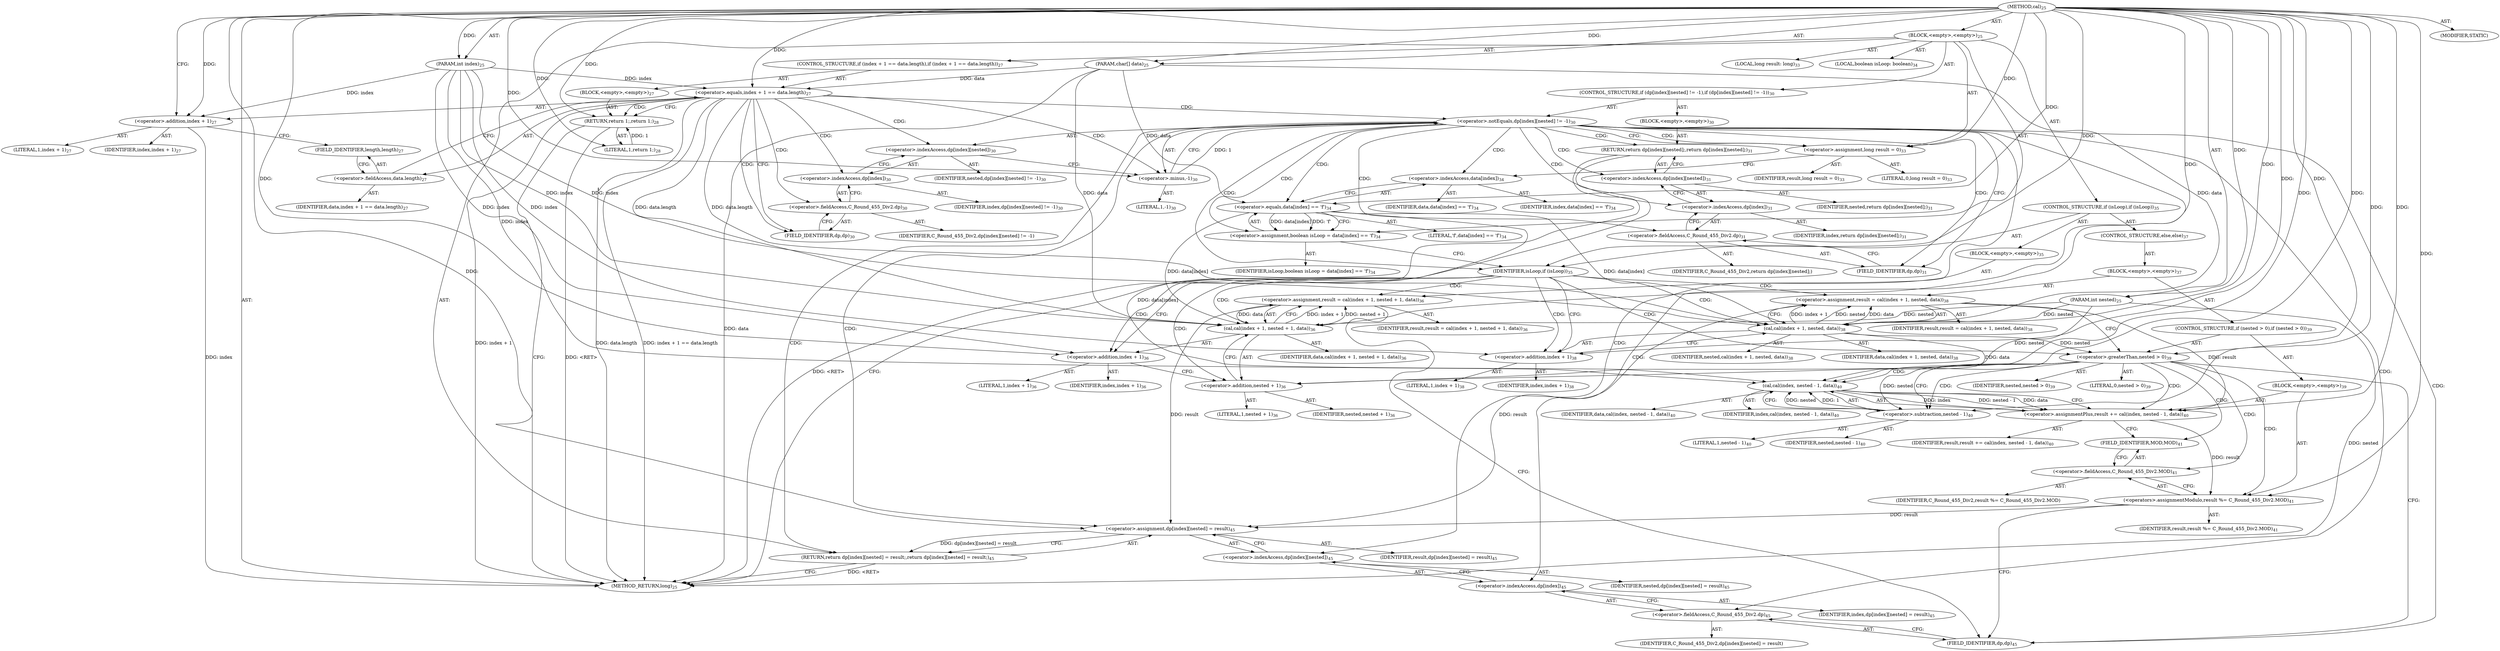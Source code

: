 digraph "cal" {  
"113" [label = <(METHOD,cal)<SUB>25</SUB>> ]
"114" [label = <(PARAM,int index)<SUB>25</SUB>> ]
"115" [label = <(PARAM,int nested)<SUB>25</SUB>> ]
"116" [label = <(PARAM,char[] data)<SUB>25</SUB>> ]
"117" [label = <(BLOCK,&lt;empty&gt;,&lt;empty&gt;)<SUB>25</SUB>> ]
"118" [label = <(CONTROL_STRUCTURE,if (index + 1 == data.length),if (index + 1 == data.length))<SUB>27</SUB>> ]
"119" [label = <(&lt;operator&gt;.equals,index + 1 == data.length)<SUB>27</SUB>> ]
"120" [label = <(&lt;operator&gt;.addition,index + 1)<SUB>27</SUB>> ]
"121" [label = <(IDENTIFIER,index,index + 1)<SUB>27</SUB>> ]
"122" [label = <(LITERAL,1,index + 1)<SUB>27</SUB>> ]
"123" [label = <(&lt;operator&gt;.fieldAccess,data.length)<SUB>27</SUB>> ]
"124" [label = <(IDENTIFIER,data,index + 1 == data.length)<SUB>27</SUB>> ]
"125" [label = <(FIELD_IDENTIFIER,length,length)<SUB>27</SUB>> ]
"126" [label = <(BLOCK,&lt;empty&gt;,&lt;empty&gt;)<SUB>27</SUB>> ]
"127" [label = <(RETURN,return 1;,return 1;)<SUB>28</SUB>> ]
"128" [label = <(LITERAL,1,return 1;)<SUB>28</SUB>> ]
"129" [label = <(CONTROL_STRUCTURE,if (dp[index][nested] != -1),if (dp[index][nested] != -1))<SUB>30</SUB>> ]
"130" [label = <(&lt;operator&gt;.notEquals,dp[index][nested] != -1)<SUB>30</SUB>> ]
"131" [label = <(&lt;operator&gt;.indexAccess,dp[index][nested])<SUB>30</SUB>> ]
"132" [label = <(&lt;operator&gt;.indexAccess,dp[index])<SUB>30</SUB>> ]
"133" [label = <(&lt;operator&gt;.fieldAccess,C_Round_455_Div2.dp)<SUB>30</SUB>> ]
"134" [label = <(IDENTIFIER,C_Round_455_Div2,dp[index][nested] != -1)> ]
"135" [label = <(FIELD_IDENTIFIER,dp,dp)<SUB>30</SUB>> ]
"136" [label = <(IDENTIFIER,index,dp[index][nested] != -1)<SUB>30</SUB>> ]
"137" [label = <(IDENTIFIER,nested,dp[index][nested] != -1)<SUB>30</SUB>> ]
"138" [label = <(&lt;operator&gt;.minus,-1)<SUB>30</SUB>> ]
"139" [label = <(LITERAL,1,-1)<SUB>30</SUB>> ]
"140" [label = <(BLOCK,&lt;empty&gt;,&lt;empty&gt;)<SUB>30</SUB>> ]
"141" [label = <(RETURN,return dp[index][nested];,return dp[index][nested];)<SUB>31</SUB>> ]
"142" [label = <(&lt;operator&gt;.indexAccess,dp[index][nested])<SUB>31</SUB>> ]
"143" [label = <(&lt;operator&gt;.indexAccess,dp[index])<SUB>31</SUB>> ]
"144" [label = <(&lt;operator&gt;.fieldAccess,C_Round_455_Div2.dp)<SUB>31</SUB>> ]
"145" [label = <(IDENTIFIER,C_Round_455_Div2,return dp[index][nested];)> ]
"146" [label = <(FIELD_IDENTIFIER,dp,dp)<SUB>31</SUB>> ]
"147" [label = <(IDENTIFIER,index,return dp[index][nested];)<SUB>31</SUB>> ]
"148" [label = <(IDENTIFIER,nested,return dp[index][nested];)<SUB>31</SUB>> ]
"149" [label = <(LOCAL,long result: long)<SUB>33</SUB>> ]
"150" [label = <(&lt;operator&gt;.assignment,long result = 0)<SUB>33</SUB>> ]
"151" [label = <(IDENTIFIER,result,long result = 0)<SUB>33</SUB>> ]
"152" [label = <(LITERAL,0,long result = 0)<SUB>33</SUB>> ]
"153" [label = <(LOCAL,boolean isLoop: boolean)<SUB>34</SUB>> ]
"154" [label = <(&lt;operator&gt;.assignment,boolean isLoop = data[index] == 'f')<SUB>34</SUB>> ]
"155" [label = <(IDENTIFIER,isLoop,boolean isLoop = data[index] == 'f')<SUB>34</SUB>> ]
"156" [label = <(&lt;operator&gt;.equals,data[index] == 'f')<SUB>34</SUB>> ]
"157" [label = <(&lt;operator&gt;.indexAccess,data[index])<SUB>34</SUB>> ]
"158" [label = <(IDENTIFIER,data,data[index] == 'f')<SUB>34</SUB>> ]
"159" [label = <(IDENTIFIER,index,data[index] == 'f')<SUB>34</SUB>> ]
"160" [label = <(LITERAL,'f',data[index] == 'f')<SUB>34</SUB>> ]
"161" [label = <(CONTROL_STRUCTURE,if (isLoop),if (isLoop))<SUB>35</SUB>> ]
"162" [label = <(IDENTIFIER,isLoop,if (isLoop))<SUB>35</SUB>> ]
"163" [label = <(BLOCK,&lt;empty&gt;,&lt;empty&gt;)<SUB>35</SUB>> ]
"164" [label = <(&lt;operator&gt;.assignment,result = cal(index + 1, nested + 1, data))<SUB>36</SUB>> ]
"165" [label = <(IDENTIFIER,result,result = cal(index + 1, nested + 1, data))<SUB>36</SUB>> ]
"166" [label = <(cal,cal(index + 1, nested + 1, data))<SUB>36</SUB>> ]
"167" [label = <(&lt;operator&gt;.addition,index + 1)<SUB>36</SUB>> ]
"168" [label = <(IDENTIFIER,index,index + 1)<SUB>36</SUB>> ]
"169" [label = <(LITERAL,1,index + 1)<SUB>36</SUB>> ]
"170" [label = <(&lt;operator&gt;.addition,nested + 1)<SUB>36</SUB>> ]
"171" [label = <(IDENTIFIER,nested,nested + 1)<SUB>36</SUB>> ]
"172" [label = <(LITERAL,1,nested + 1)<SUB>36</SUB>> ]
"173" [label = <(IDENTIFIER,data,cal(index + 1, nested + 1, data))<SUB>36</SUB>> ]
"174" [label = <(CONTROL_STRUCTURE,else,else)<SUB>37</SUB>> ]
"175" [label = <(BLOCK,&lt;empty&gt;,&lt;empty&gt;)<SUB>37</SUB>> ]
"176" [label = <(&lt;operator&gt;.assignment,result = cal(index + 1, nested, data))<SUB>38</SUB>> ]
"177" [label = <(IDENTIFIER,result,result = cal(index + 1, nested, data))<SUB>38</SUB>> ]
"178" [label = <(cal,cal(index + 1, nested, data))<SUB>38</SUB>> ]
"179" [label = <(&lt;operator&gt;.addition,index + 1)<SUB>38</SUB>> ]
"180" [label = <(IDENTIFIER,index,index + 1)<SUB>38</SUB>> ]
"181" [label = <(LITERAL,1,index + 1)<SUB>38</SUB>> ]
"182" [label = <(IDENTIFIER,nested,cal(index + 1, nested, data))<SUB>38</SUB>> ]
"183" [label = <(IDENTIFIER,data,cal(index + 1, nested, data))<SUB>38</SUB>> ]
"184" [label = <(CONTROL_STRUCTURE,if (nested &gt; 0),if (nested &gt; 0))<SUB>39</SUB>> ]
"185" [label = <(&lt;operator&gt;.greaterThan,nested &gt; 0)<SUB>39</SUB>> ]
"186" [label = <(IDENTIFIER,nested,nested &gt; 0)<SUB>39</SUB>> ]
"187" [label = <(LITERAL,0,nested &gt; 0)<SUB>39</SUB>> ]
"188" [label = <(BLOCK,&lt;empty&gt;,&lt;empty&gt;)<SUB>39</SUB>> ]
"189" [label = <(&lt;operator&gt;.assignmentPlus,result += cal(index, nested - 1, data))<SUB>40</SUB>> ]
"190" [label = <(IDENTIFIER,result,result += cal(index, nested - 1, data))<SUB>40</SUB>> ]
"191" [label = <(cal,cal(index, nested - 1, data))<SUB>40</SUB>> ]
"192" [label = <(IDENTIFIER,index,cal(index, nested - 1, data))<SUB>40</SUB>> ]
"193" [label = <(&lt;operator&gt;.subtraction,nested - 1)<SUB>40</SUB>> ]
"194" [label = <(IDENTIFIER,nested,nested - 1)<SUB>40</SUB>> ]
"195" [label = <(LITERAL,1,nested - 1)<SUB>40</SUB>> ]
"196" [label = <(IDENTIFIER,data,cal(index, nested - 1, data))<SUB>40</SUB>> ]
"197" [label = <(&lt;operators&gt;.assignmentModulo,result %= C_Round_455_Div2.MOD)<SUB>41</SUB>> ]
"198" [label = <(IDENTIFIER,result,result %= C_Round_455_Div2.MOD)<SUB>41</SUB>> ]
"199" [label = <(&lt;operator&gt;.fieldAccess,C_Round_455_Div2.MOD)<SUB>41</SUB>> ]
"200" [label = <(IDENTIFIER,C_Round_455_Div2,result %= C_Round_455_Div2.MOD)> ]
"201" [label = <(FIELD_IDENTIFIER,MOD,MOD)<SUB>41</SUB>> ]
"202" [label = <(RETURN,return dp[index][nested] = result;,return dp[index][nested] = result;)<SUB>45</SUB>> ]
"203" [label = <(&lt;operator&gt;.assignment,dp[index][nested] = result)<SUB>45</SUB>> ]
"204" [label = <(&lt;operator&gt;.indexAccess,dp[index][nested])<SUB>45</SUB>> ]
"205" [label = <(&lt;operator&gt;.indexAccess,dp[index])<SUB>45</SUB>> ]
"206" [label = <(&lt;operator&gt;.fieldAccess,C_Round_455_Div2.dp)<SUB>45</SUB>> ]
"207" [label = <(IDENTIFIER,C_Round_455_Div2,dp[index][nested] = result)> ]
"208" [label = <(FIELD_IDENTIFIER,dp,dp)<SUB>45</SUB>> ]
"209" [label = <(IDENTIFIER,index,dp[index][nested] = result)<SUB>45</SUB>> ]
"210" [label = <(IDENTIFIER,nested,dp[index][nested] = result)<SUB>45</SUB>> ]
"211" [label = <(IDENTIFIER,result,dp[index][nested] = result)<SUB>45</SUB>> ]
"212" [label = <(MODIFIER,STATIC)> ]
"213" [label = <(METHOD_RETURN,long)<SUB>25</SUB>> ]
  "113" -> "114"  [ label = "AST: "] 
  "113" -> "115"  [ label = "AST: "] 
  "113" -> "116"  [ label = "AST: "] 
  "113" -> "117"  [ label = "AST: "] 
  "113" -> "212"  [ label = "AST: "] 
  "113" -> "213"  [ label = "AST: "] 
  "117" -> "118"  [ label = "AST: "] 
  "117" -> "129"  [ label = "AST: "] 
  "117" -> "149"  [ label = "AST: "] 
  "117" -> "150"  [ label = "AST: "] 
  "117" -> "153"  [ label = "AST: "] 
  "117" -> "154"  [ label = "AST: "] 
  "117" -> "161"  [ label = "AST: "] 
  "117" -> "202"  [ label = "AST: "] 
  "118" -> "119"  [ label = "AST: "] 
  "118" -> "126"  [ label = "AST: "] 
  "119" -> "120"  [ label = "AST: "] 
  "119" -> "123"  [ label = "AST: "] 
  "120" -> "121"  [ label = "AST: "] 
  "120" -> "122"  [ label = "AST: "] 
  "123" -> "124"  [ label = "AST: "] 
  "123" -> "125"  [ label = "AST: "] 
  "126" -> "127"  [ label = "AST: "] 
  "127" -> "128"  [ label = "AST: "] 
  "129" -> "130"  [ label = "AST: "] 
  "129" -> "140"  [ label = "AST: "] 
  "130" -> "131"  [ label = "AST: "] 
  "130" -> "138"  [ label = "AST: "] 
  "131" -> "132"  [ label = "AST: "] 
  "131" -> "137"  [ label = "AST: "] 
  "132" -> "133"  [ label = "AST: "] 
  "132" -> "136"  [ label = "AST: "] 
  "133" -> "134"  [ label = "AST: "] 
  "133" -> "135"  [ label = "AST: "] 
  "138" -> "139"  [ label = "AST: "] 
  "140" -> "141"  [ label = "AST: "] 
  "141" -> "142"  [ label = "AST: "] 
  "142" -> "143"  [ label = "AST: "] 
  "142" -> "148"  [ label = "AST: "] 
  "143" -> "144"  [ label = "AST: "] 
  "143" -> "147"  [ label = "AST: "] 
  "144" -> "145"  [ label = "AST: "] 
  "144" -> "146"  [ label = "AST: "] 
  "150" -> "151"  [ label = "AST: "] 
  "150" -> "152"  [ label = "AST: "] 
  "154" -> "155"  [ label = "AST: "] 
  "154" -> "156"  [ label = "AST: "] 
  "156" -> "157"  [ label = "AST: "] 
  "156" -> "160"  [ label = "AST: "] 
  "157" -> "158"  [ label = "AST: "] 
  "157" -> "159"  [ label = "AST: "] 
  "161" -> "162"  [ label = "AST: "] 
  "161" -> "163"  [ label = "AST: "] 
  "161" -> "174"  [ label = "AST: "] 
  "163" -> "164"  [ label = "AST: "] 
  "164" -> "165"  [ label = "AST: "] 
  "164" -> "166"  [ label = "AST: "] 
  "166" -> "167"  [ label = "AST: "] 
  "166" -> "170"  [ label = "AST: "] 
  "166" -> "173"  [ label = "AST: "] 
  "167" -> "168"  [ label = "AST: "] 
  "167" -> "169"  [ label = "AST: "] 
  "170" -> "171"  [ label = "AST: "] 
  "170" -> "172"  [ label = "AST: "] 
  "174" -> "175"  [ label = "AST: "] 
  "175" -> "176"  [ label = "AST: "] 
  "175" -> "184"  [ label = "AST: "] 
  "176" -> "177"  [ label = "AST: "] 
  "176" -> "178"  [ label = "AST: "] 
  "178" -> "179"  [ label = "AST: "] 
  "178" -> "182"  [ label = "AST: "] 
  "178" -> "183"  [ label = "AST: "] 
  "179" -> "180"  [ label = "AST: "] 
  "179" -> "181"  [ label = "AST: "] 
  "184" -> "185"  [ label = "AST: "] 
  "184" -> "188"  [ label = "AST: "] 
  "185" -> "186"  [ label = "AST: "] 
  "185" -> "187"  [ label = "AST: "] 
  "188" -> "189"  [ label = "AST: "] 
  "188" -> "197"  [ label = "AST: "] 
  "189" -> "190"  [ label = "AST: "] 
  "189" -> "191"  [ label = "AST: "] 
  "191" -> "192"  [ label = "AST: "] 
  "191" -> "193"  [ label = "AST: "] 
  "191" -> "196"  [ label = "AST: "] 
  "193" -> "194"  [ label = "AST: "] 
  "193" -> "195"  [ label = "AST: "] 
  "197" -> "198"  [ label = "AST: "] 
  "197" -> "199"  [ label = "AST: "] 
  "199" -> "200"  [ label = "AST: "] 
  "199" -> "201"  [ label = "AST: "] 
  "202" -> "203"  [ label = "AST: "] 
  "203" -> "204"  [ label = "AST: "] 
  "203" -> "211"  [ label = "AST: "] 
  "204" -> "205"  [ label = "AST: "] 
  "204" -> "210"  [ label = "AST: "] 
  "205" -> "206"  [ label = "AST: "] 
  "205" -> "209"  [ label = "AST: "] 
  "206" -> "207"  [ label = "AST: "] 
  "206" -> "208"  [ label = "AST: "] 
  "150" -> "157"  [ label = "CFG: "] 
  "154" -> "162"  [ label = "CFG: "] 
  "202" -> "213"  [ label = "CFG: "] 
  "119" -> "127"  [ label = "CFG: "] 
  "119" -> "135"  [ label = "CFG: "] 
  "130" -> "146"  [ label = "CFG: "] 
  "130" -> "150"  [ label = "CFG: "] 
  "156" -> "154"  [ label = "CFG: "] 
  "162" -> "167"  [ label = "CFG: "] 
  "162" -> "179"  [ label = "CFG: "] 
  "203" -> "202"  [ label = "CFG: "] 
  "120" -> "125"  [ label = "CFG: "] 
  "123" -> "119"  [ label = "CFG: "] 
  "127" -> "213"  [ label = "CFG: "] 
  "131" -> "138"  [ label = "CFG: "] 
  "138" -> "130"  [ label = "CFG: "] 
  "141" -> "213"  [ label = "CFG: "] 
  "157" -> "156"  [ label = "CFG: "] 
  "164" -> "208"  [ label = "CFG: "] 
  "204" -> "203"  [ label = "CFG: "] 
  "125" -> "123"  [ label = "CFG: "] 
  "132" -> "131"  [ label = "CFG: "] 
  "142" -> "141"  [ label = "CFG: "] 
  "166" -> "164"  [ label = "CFG: "] 
  "176" -> "185"  [ label = "CFG: "] 
  "205" -> "204"  [ label = "CFG: "] 
  "133" -> "132"  [ label = "CFG: "] 
  "143" -> "142"  [ label = "CFG: "] 
  "167" -> "170"  [ label = "CFG: "] 
  "170" -> "166"  [ label = "CFG: "] 
  "178" -> "176"  [ label = "CFG: "] 
  "185" -> "193"  [ label = "CFG: "] 
  "185" -> "208"  [ label = "CFG: "] 
  "206" -> "205"  [ label = "CFG: "] 
  "135" -> "133"  [ label = "CFG: "] 
  "144" -> "143"  [ label = "CFG: "] 
  "179" -> "178"  [ label = "CFG: "] 
  "189" -> "201"  [ label = "CFG: "] 
  "197" -> "208"  [ label = "CFG: "] 
  "208" -> "206"  [ label = "CFG: "] 
  "146" -> "144"  [ label = "CFG: "] 
  "191" -> "189"  [ label = "CFG: "] 
  "199" -> "197"  [ label = "CFG: "] 
  "193" -> "191"  [ label = "CFG: "] 
  "201" -> "199"  [ label = "CFG: "] 
  "113" -> "120"  [ label = "CFG: "] 
  "127" -> "213"  [ label = "DDG: &lt;RET&gt;"] 
  "141" -> "213"  [ label = "DDG: &lt;RET&gt;"] 
  "202" -> "213"  [ label = "DDG: &lt;RET&gt;"] 
  "115" -> "213"  [ label = "DDG: nested"] 
  "116" -> "213"  [ label = "DDG: data"] 
  "120" -> "213"  [ label = "DDG: index"] 
  "119" -> "213"  [ label = "DDG: index + 1"] 
  "119" -> "213"  [ label = "DDG: data.length"] 
  "119" -> "213"  [ label = "DDG: index + 1 == data.length"] 
  "113" -> "114"  [ label = "DDG: "] 
  "113" -> "115"  [ label = "DDG: "] 
  "113" -> "116"  [ label = "DDG: "] 
  "113" -> "150"  [ label = "DDG: "] 
  "156" -> "154"  [ label = "DDG: data[index]"] 
  "156" -> "154"  [ label = "DDG: 'f'"] 
  "203" -> "202"  [ label = "DDG: dp[index][nested] = result"] 
  "113" -> "162"  [ label = "DDG: "] 
  "176" -> "203"  [ label = "DDG: result"] 
  "197" -> "203"  [ label = "DDG: result"] 
  "164" -> "203"  [ label = "DDG: result"] 
  "113" -> "203"  [ label = "DDG: "] 
  "114" -> "119"  [ label = "DDG: index"] 
  "113" -> "119"  [ label = "DDG: "] 
  "116" -> "119"  [ label = "DDG: data"] 
  "128" -> "127"  [ label = "DDG: 1"] 
  "113" -> "127"  [ label = "DDG: "] 
  "138" -> "130"  [ label = "DDG: 1"] 
  "116" -> "156"  [ label = "DDG: data"] 
  "113" -> "156"  [ label = "DDG: "] 
  "166" -> "164"  [ label = "DDG: index + 1"] 
  "166" -> "164"  [ label = "DDG: nested + 1"] 
  "166" -> "164"  [ label = "DDG: data"] 
  "114" -> "120"  [ label = "DDG: index"] 
  "113" -> "120"  [ label = "DDG: "] 
  "113" -> "128"  [ label = "DDG: "] 
  "113" -> "138"  [ label = "DDG: "] 
  "178" -> "176"  [ label = "DDG: index + 1"] 
  "178" -> "176"  [ label = "DDG: nested"] 
  "178" -> "176"  [ label = "DDG: data"] 
  "113" -> "166"  [ label = "DDG: "] 
  "114" -> "166"  [ label = "DDG: index"] 
  "115" -> "166"  [ label = "DDG: nested"] 
  "116" -> "166"  [ label = "DDG: data"] 
  "119" -> "166"  [ label = "DDG: data.length"] 
  "156" -> "166"  [ label = "DDG: data[index]"] 
  "113" -> "167"  [ label = "DDG: "] 
  "114" -> "167"  [ label = "DDG: index"] 
  "115" -> "170"  [ label = "DDG: nested"] 
  "113" -> "170"  [ label = "DDG: "] 
  "113" -> "178"  [ label = "DDG: "] 
  "114" -> "178"  [ label = "DDG: index"] 
  "115" -> "178"  [ label = "DDG: nested"] 
  "116" -> "178"  [ label = "DDG: data"] 
  "119" -> "178"  [ label = "DDG: data.length"] 
  "156" -> "178"  [ label = "DDG: data[index]"] 
  "178" -> "185"  [ label = "DDG: nested"] 
  "113" -> "185"  [ label = "DDG: "] 
  "191" -> "189"  [ label = "DDG: index"] 
  "191" -> "189"  [ label = "DDG: nested - 1"] 
  "191" -> "189"  [ label = "DDG: data"] 
  "113" -> "179"  [ label = "DDG: "] 
  "114" -> "179"  [ label = "DDG: index"] 
  "176" -> "189"  [ label = "DDG: result"] 
  "113" -> "189"  [ label = "DDG: "] 
  "189" -> "197"  [ label = "DDG: result"] 
  "113" -> "197"  [ label = "DDG: "] 
  "113" -> "191"  [ label = "DDG: "] 
  "114" -> "191"  [ label = "DDG: index"] 
  "193" -> "191"  [ label = "DDG: nested"] 
  "193" -> "191"  [ label = "DDG: 1"] 
  "156" -> "191"  [ label = "DDG: data[index]"] 
  "178" -> "191"  [ label = "DDG: data"] 
  "185" -> "193"  [ label = "DDG: nested"] 
  "113" -> "193"  [ label = "DDG: "] 
  "119" -> "131"  [ label = "CDG: "] 
  "119" -> "132"  [ label = "CDG: "] 
  "119" -> "138"  [ label = "CDG: "] 
  "119" -> "130"  [ label = "CDG: "] 
  "119" -> "135"  [ label = "CDG: "] 
  "119" -> "127"  [ label = "CDG: "] 
  "119" -> "133"  [ label = "CDG: "] 
  "130" -> "141"  [ label = "CDG: "] 
  "130" -> "154"  [ label = "CDG: "] 
  "130" -> "146"  [ label = "CDG: "] 
  "130" -> "142"  [ label = "CDG: "] 
  "130" -> "150"  [ label = "CDG: "] 
  "130" -> "162"  [ label = "CDG: "] 
  "130" -> "204"  [ label = "CDG: "] 
  "130" -> "157"  [ label = "CDG: "] 
  "130" -> "144"  [ label = "CDG: "] 
  "130" -> "206"  [ label = "CDG: "] 
  "130" -> "208"  [ label = "CDG: "] 
  "130" -> "143"  [ label = "CDG: "] 
  "130" -> "202"  [ label = "CDG: "] 
  "130" -> "203"  [ label = "CDG: "] 
  "130" -> "156"  [ label = "CDG: "] 
  "130" -> "205"  [ label = "CDG: "] 
  "162" -> "167"  [ label = "CDG: "] 
  "162" -> "166"  [ label = "CDG: "] 
  "162" -> "179"  [ label = "CDG: "] 
  "162" -> "178"  [ label = "CDG: "] 
  "162" -> "185"  [ label = "CDG: "] 
  "162" -> "170"  [ label = "CDG: "] 
  "162" -> "176"  [ label = "CDG: "] 
  "162" -> "164"  [ label = "CDG: "] 
  "185" -> "193"  [ label = "CDG: "] 
  "185" -> "197"  [ label = "CDG: "] 
  "185" -> "189"  [ label = "CDG: "] 
  "185" -> "191"  [ label = "CDG: "] 
  "185" -> "199"  [ label = "CDG: "] 
  "185" -> "201"  [ label = "CDG: "] 
}
